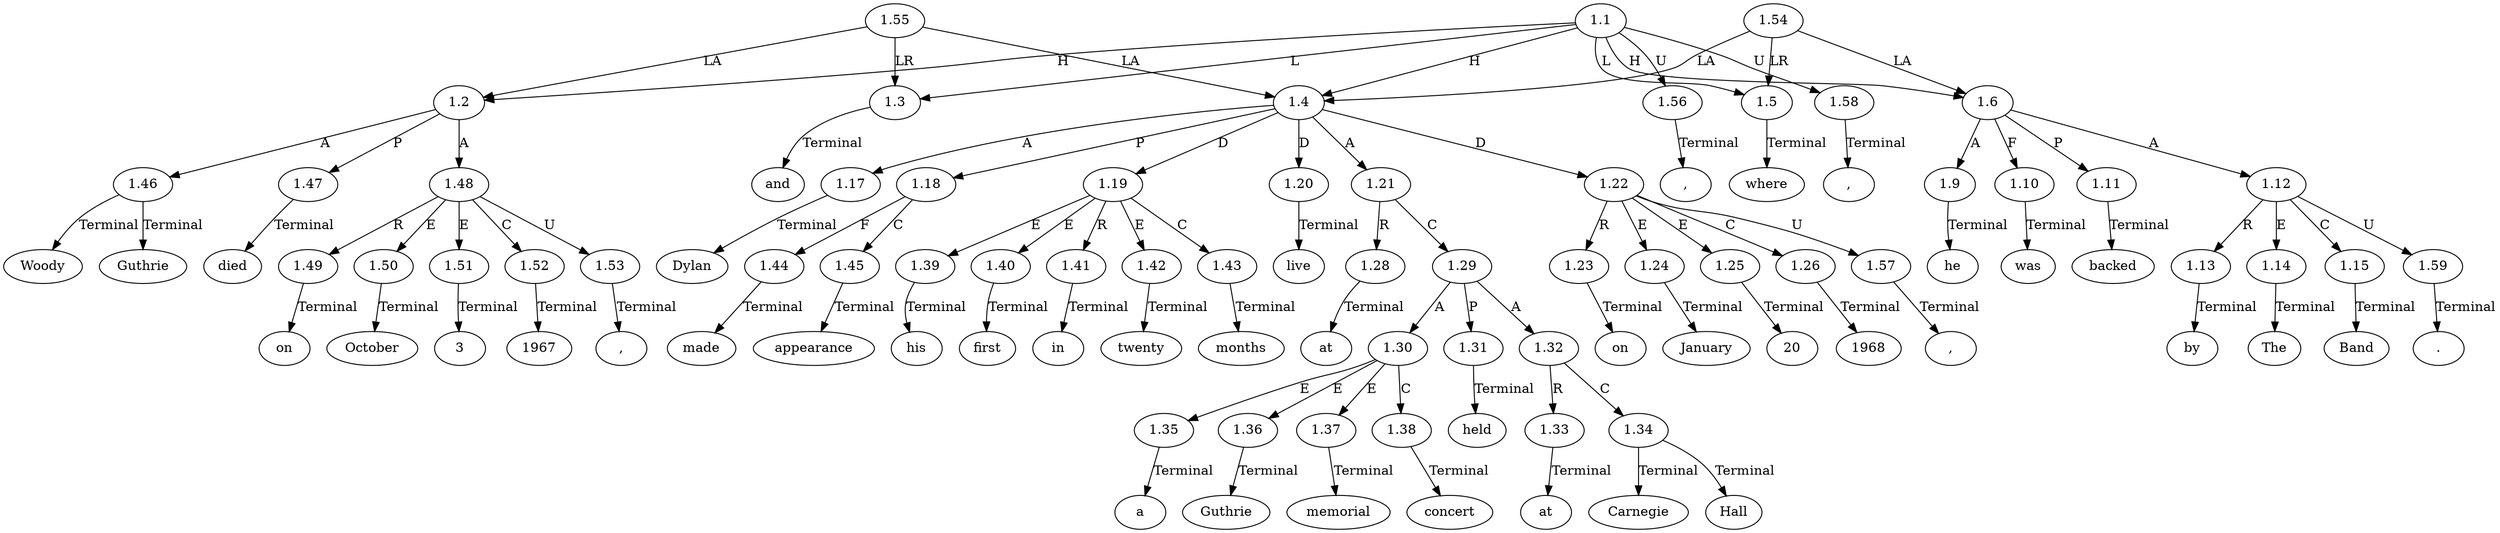 // Graph
digraph {
	0.1 [label=Woody ordering=out]
	0.10 [label=and ordering=out]
	0.11 [label=Dylan ordering=out]
	0.12 [label=made ordering=out]
	0.13 [label=his ordering=out]
	0.14 [label=first ordering=out]
	0.15 [label=live ordering=out]
	0.16 [label=appearance ordering=out]
	0.17 [label=in ordering=out]
	0.18 [label=twenty ordering=out]
	0.19 [label=months ordering=out]
	0.2 [label=Guthrie ordering=out]
	0.20 [label=at ordering=out]
	0.21 [label=a ordering=out]
	0.22 [label=Guthrie ordering=out]
	0.23 [label=memorial ordering=out]
	0.24 [label=concert ordering=out]
	0.25 [label=held ordering=out]
	0.26 [label=at ordering=out]
	0.27 [label=Carnegie ordering=out]
	0.28 [label=Hall ordering=out]
	0.29 [label=on ordering=out]
	0.3 [label=died ordering=out]
	0.30 [label=January ordering=out]
	0.31 [label=20 ordering=out]
	0.32 [label="," ordering=out]
	0.33 [label=1968 ordering=out]
	0.34 [label="," ordering=out]
	0.35 [label=where ordering=out]
	0.36 [label=he ordering=out]
	0.37 [label=was ordering=out]
	0.38 [label=backed ordering=out]
	0.39 [label=by ordering=out]
	0.4 [label=on ordering=out]
	0.40 [label=The ordering=out]
	0.41 [label=Band ordering=out]
	0.42 [label="." ordering=out]
	0.5 [label=October ordering=out]
	0.6 [label=3 ordering=out]
	0.7 [label="," ordering=out]
	0.8 [label=1967 ordering=out]
	0.9 [label="," ordering=out]
	1.1 [label=1.1 ordering=out]
	1.2 [label=1.2 ordering=out]
	1.3 [label=1.3 ordering=out]
	1.4 [label=1.4 ordering=out]
	1.5 [label=1.5 ordering=out]
	1.6 [label=1.6 ordering=out]
	1.9 [label=1.9 ordering=out]
	1.10 [label=1.10 ordering=out]
	1.11 [label=1.11 ordering=out]
	1.12 [label=1.12 ordering=out]
	1.13 [label=1.13 ordering=out]
	1.14 [label=1.14 ordering=out]
	1.15 [label=1.15 ordering=out]
	1.17 [label=1.17 ordering=out]
	1.18 [label=1.18 ordering=out]
	1.19 [label=1.19 ordering=out]
	1.20 [label=1.20 ordering=out]
	1.21 [label=1.21 ordering=out]
	1.22 [label=1.22 ordering=out]
	1.23 [label=1.23 ordering=out]
	1.24 [label=1.24 ordering=out]
	1.25 [label=1.25 ordering=out]
	1.26 [label=1.26 ordering=out]
	1.28 [label=1.28 ordering=out]
	1.29 [label=1.29 ordering=out]
	1.30 [label=1.30 ordering=out]
	1.31 [label=1.31 ordering=out]
	1.32 [label=1.32 ordering=out]
	1.33 [label=1.33 ordering=out]
	1.34 [label=1.34 ordering=out]
	1.35 [label=1.35 ordering=out]
	1.36 [label=1.36 ordering=out]
	1.37 [label=1.37 ordering=out]
	1.38 [label=1.38 ordering=out]
	1.39 [label=1.39 ordering=out]
	1.40 [label=1.40 ordering=out]
	1.41 [label=1.41 ordering=out]
	1.42 [label=1.42 ordering=out]
	1.43 [label=1.43 ordering=out]
	1.44 [label=1.44 ordering=out]
	1.45 [label=1.45 ordering=out]
	1.46 [label=1.46 ordering=out]
	1.47 [label=1.47 ordering=out]
	1.48 [label=1.48 ordering=out]
	1.49 [label=1.49 ordering=out]
	1.50 [label=1.50 ordering=out]
	1.51 [label=1.51 ordering=out]
	1.52 [label=1.52 ordering=out]
	1.53 [label=1.53 ordering=out]
	1.54 [label=1.54 ordering=out]
	1.55 [label=1.55 ordering=out]
	1.56 [label=1.56 ordering=out]
	1.57 [label=1.57 ordering=out]
	1.58 [label=1.58 ordering=out]
	1.59 [label=1.59 ordering=out]
	1.1 -> 1.2 [label=H ordering=out]
	1.1 -> 1.3 [label=L ordering=out]
	1.1 -> 1.4 [label=H ordering=out]
	1.1 -> 1.5 [label=L ordering=out]
	1.1 -> 1.6 [label=H ordering=out]
	1.1 -> 1.56 [label=U ordering=out]
	1.1 -> 1.58 [label=U ordering=out]
	1.2 -> 1.46 [label=A ordering=out]
	1.2 -> 1.47 [label=P ordering=out]
	1.2 -> 1.48 [label=A ordering=out]
	1.3 -> 0.10 [label=Terminal ordering=out]
	1.4 -> 1.17 [label=A ordering=out]
	1.4 -> 1.18 [label=P ordering=out]
	1.4 -> 1.19 [label=D ordering=out]
	1.4 -> 1.20 [label=D ordering=out]
	1.4 -> 1.21 [label=A ordering=out]
	1.4 -> 1.22 [label=D ordering=out]
	1.5 -> 0.35 [label=Terminal ordering=out]
	1.6 -> 1.9 [label=A ordering=out]
	1.6 -> 1.10 [label=F ordering=out]
	1.6 -> 1.11 [label=P ordering=out]
	1.6 -> 1.12 [label=A ordering=out]
	1.9 -> 0.36 [label=Terminal ordering=out]
	1.10 -> 0.37 [label=Terminal ordering=out]
	1.11 -> 0.38 [label=Terminal ordering=out]
	1.12 -> 1.13 [label=R ordering=out]
	1.12 -> 1.14 [label=E ordering=out]
	1.12 -> 1.15 [label=C ordering=out]
	1.12 -> 1.59 [label=U ordering=out]
	1.13 -> 0.39 [label=Terminal ordering=out]
	1.14 -> 0.40 [label=Terminal ordering=out]
	1.15 -> 0.41 [label=Terminal ordering=out]
	1.17 -> 0.11 [label=Terminal ordering=out]
	1.18 -> 1.44 [label=F ordering=out]
	1.18 -> 1.45 [label=C ordering=out]
	1.19 -> 1.39 [label=E ordering=out]
	1.19 -> 1.40 [label=E ordering=out]
	1.19 -> 1.41 [label=R ordering=out]
	1.19 -> 1.42 [label=E ordering=out]
	1.19 -> 1.43 [label=C ordering=out]
	1.20 -> 0.15 [label=Terminal ordering=out]
	1.21 -> 1.28 [label=R ordering=out]
	1.21 -> 1.29 [label=C ordering=out]
	1.22 -> 1.23 [label=R ordering=out]
	1.22 -> 1.24 [label=E ordering=out]
	1.22 -> 1.25 [label=E ordering=out]
	1.22 -> 1.26 [label=C ordering=out]
	1.22 -> 1.57 [label=U ordering=out]
	1.23 -> 0.29 [label=Terminal ordering=out]
	1.24 -> 0.30 [label=Terminal ordering=out]
	1.25 -> 0.31 [label=Terminal ordering=out]
	1.26 -> 0.33 [label=Terminal ordering=out]
	1.28 -> 0.20 [label=Terminal ordering=out]
	1.29 -> 1.30 [label=A ordering=out]
	1.29 -> 1.31 [label=P ordering=out]
	1.29 -> 1.32 [label=A ordering=out]
	1.30 -> 1.35 [label=E ordering=out]
	1.30 -> 1.36 [label=E ordering=out]
	1.30 -> 1.37 [label=E ordering=out]
	1.30 -> 1.38 [label=C ordering=out]
	1.31 -> 0.25 [label=Terminal ordering=out]
	1.32 -> 1.33 [label=R ordering=out]
	1.32 -> 1.34 [label=C ordering=out]
	1.33 -> 0.26 [label=Terminal ordering=out]
	1.34 -> 0.27 [label=Terminal ordering=out]
	1.34 -> 0.28 [label=Terminal ordering=out]
	1.35 -> 0.21 [label=Terminal ordering=out]
	1.36 -> 0.22 [label=Terminal ordering=out]
	1.37 -> 0.23 [label=Terminal ordering=out]
	1.38 -> 0.24 [label=Terminal ordering=out]
	1.39 -> 0.13 [label=Terminal ordering=out]
	1.40 -> 0.14 [label=Terminal ordering=out]
	1.41 -> 0.17 [label=Terminal ordering=out]
	1.42 -> 0.18 [label=Terminal ordering=out]
	1.43 -> 0.19 [label=Terminal ordering=out]
	1.44 -> 0.12 [label=Terminal ordering=out]
	1.45 -> 0.16 [label=Terminal ordering=out]
	1.46 -> 0.1 [label=Terminal ordering=out]
	1.46 -> 0.2 [label=Terminal ordering=out]
	1.47 -> 0.3 [label=Terminal ordering=out]
	1.48 -> 1.49 [label=R ordering=out]
	1.48 -> 1.50 [label=E ordering=out]
	1.48 -> 1.51 [label=E ordering=out]
	1.48 -> 1.52 [label=C ordering=out]
	1.48 -> 1.53 [label=U ordering=out]
	1.49 -> 0.4 [label=Terminal ordering=out]
	1.50 -> 0.5 [label=Terminal ordering=out]
	1.51 -> 0.6 [label=Terminal ordering=out]
	1.52 -> 0.8 [label=Terminal ordering=out]
	1.53 -> 0.7 [label=Terminal ordering=out]
	1.54 -> 1.4 [label=LA ordering=out]
	1.54 -> 1.5 [label=LR ordering=out]
	1.54 -> 1.6 [label=LA ordering=out]
	1.55 -> 1.2 [label=LA ordering=out]
	1.55 -> 1.3 [label=LR ordering=out]
	1.55 -> 1.4 [label=LA ordering=out]
	1.56 -> 0.9 [label=Terminal ordering=out]
	1.57 -> 0.32 [label=Terminal ordering=out]
	1.58 -> 0.34 [label=Terminal ordering=out]
	1.59 -> 0.42 [label=Terminal ordering=out]
}
